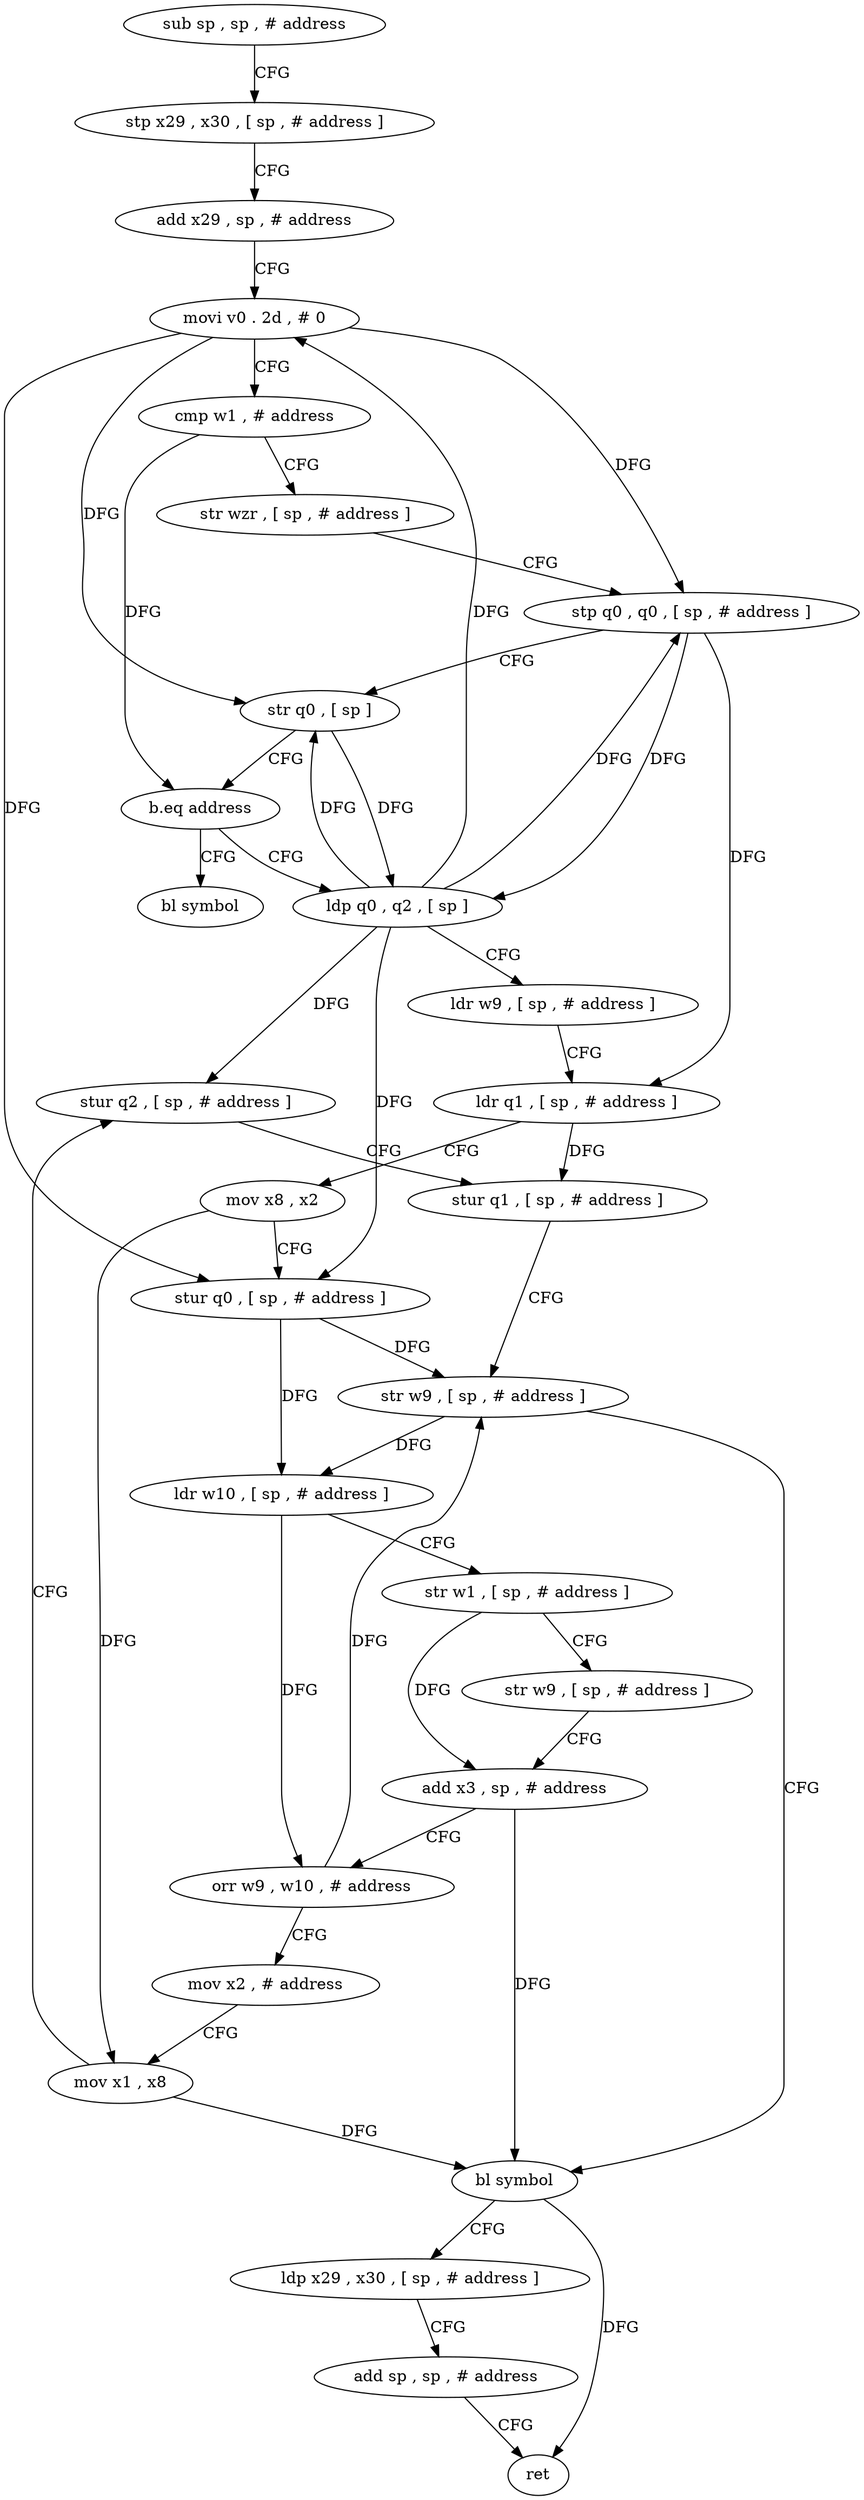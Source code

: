 digraph "func" {
"4212340" [label = "sub sp , sp , # address" ]
"4212344" [label = "stp x29 , x30 , [ sp , # address ]" ]
"4212348" [label = "add x29 , sp , # address" ]
"4212352" [label = "movi v0 . 2d , # 0" ]
"4212356" [label = "cmp w1 , # address" ]
"4212360" [label = "str wzr , [ sp , # address ]" ]
"4212364" [label = "stp q0 , q0 , [ sp , # address ]" ]
"4212368" [label = "str q0 , [ sp ]" ]
"4212372" [label = "b.eq address" ]
"4212452" [label = "bl symbol" ]
"4212376" [label = "ldp q0 , q2 , [ sp ]" ]
"4212380" [label = "ldr w9 , [ sp , # address ]" ]
"4212384" [label = "ldr q1 , [ sp , # address ]" ]
"4212388" [label = "mov x8 , x2" ]
"4212392" [label = "stur q0 , [ sp , # address ]" ]
"4212396" [label = "ldr w10 , [ sp , # address ]" ]
"4212400" [label = "str w1 , [ sp , # address ]" ]
"4212404" [label = "str w9 , [ sp , # address ]" ]
"4212408" [label = "add x3 , sp , # address" ]
"4212412" [label = "orr w9 , w10 , # address" ]
"4212416" [label = "mov x2 , # address" ]
"4212420" [label = "mov x1 , x8" ]
"4212424" [label = "stur q2 , [ sp , # address ]" ]
"4212428" [label = "stur q1 , [ sp , # address ]" ]
"4212432" [label = "str w9 , [ sp , # address ]" ]
"4212436" [label = "bl symbol" ]
"4212440" [label = "ldp x29 , x30 , [ sp , # address ]" ]
"4212444" [label = "add sp , sp , # address" ]
"4212448" [label = "ret" ]
"4212340" -> "4212344" [ label = "CFG" ]
"4212344" -> "4212348" [ label = "CFG" ]
"4212348" -> "4212352" [ label = "CFG" ]
"4212352" -> "4212356" [ label = "CFG" ]
"4212352" -> "4212364" [ label = "DFG" ]
"4212352" -> "4212368" [ label = "DFG" ]
"4212352" -> "4212392" [ label = "DFG" ]
"4212356" -> "4212360" [ label = "CFG" ]
"4212356" -> "4212372" [ label = "DFG" ]
"4212360" -> "4212364" [ label = "CFG" ]
"4212364" -> "4212368" [ label = "CFG" ]
"4212364" -> "4212376" [ label = "DFG" ]
"4212364" -> "4212384" [ label = "DFG" ]
"4212368" -> "4212372" [ label = "CFG" ]
"4212368" -> "4212376" [ label = "DFG" ]
"4212372" -> "4212452" [ label = "CFG" ]
"4212372" -> "4212376" [ label = "CFG" ]
"4212376" -> "4212380" [ label = "CFG" ]
"4212376" -> "4212352" [ label = "DFG" ]
"4212376" -> "4212364" [ label = "DFG" ]
"4212376" -> "4212368" [ label = "DFG" ]
"4212376" -> "4212392" [ label = "DFG" ]
"4212376" -> "4212424" [ label = "DFG" ]
"4212380" -> "4212384" [ label = "CFG" ]
"4212384" -> "4212388" [ label = "CFG" ]
"4212384" -> "4212428" [ label = "DFG" ]
"4212388" -> "4212392" [ label = "CFG" ]
"4212388" -> "4212420" [ label = "DFG" ]
"4212392" -> "4212396" [ label = "DFG" ]
"4212392" -> "4212432" [ label = "DFG" ]
"4212396" -> "4212400" [ label = "CFG" ]
"4212396" -> "4212412" [ label = "DFG" ]
"4212400" -> "4212404" [ label = "CFG" ]
"4212400" -> "4212408" [ label = "DFG" ]
"4212404" -> "4212408" [ label = "CFG" ]
"4212408" -> "4212412" [ label = "CFG" ]
"4212408" -> "4212436" [ label = "DFG" ]
"4212412" -> "4212416" [ label = "CFG" ]
"4212412" -> "4212432" [ label = "DFG" ]
"4212416" -> "4212420" [ label = "CFG" ]
"4212420" -> "4212424" [ label = "CFG" ]
"4212420" -> "4212436" [ label = "DFG" ]
"4212424" -> "4212428" [ label = "CFG" ]
"4212428" -> "4212432" [ label = "CFG" ]
"4212432" -> "4212436" [ label = "CFG" ]
"4212432" -> "4212396" [ label = "DFG" ]
"4212436" -> "4212440" [ label = "CFG" ]
"4212436" -> "4212448" [ label = "DFG" ]
"4212440" -> "4212444" [ label = "CFG" ]
"4212444" -> "4212448" [ label = "CFG" ]
}
